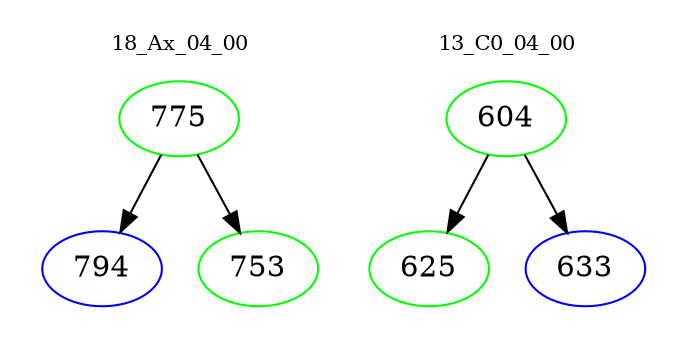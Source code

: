 digraph{
subgraph cluster_0 {
color = white
label = "18_Ax_04_00";
fontsize=10;
T0_775 [label="775", color="green"]
T0_775 -> T0_794 [color="black"]
T0_794 [label="794", color="blue"]
T0_775 -> T0_753 [color="black"]
T0_753 [label="753", color="green"]
}
subgraph cluster_1 {
color = white
label = "13_C0_04_00";
fontsize=10;
T1_604 [label="604", color="green"]
T1_604 -> T1_625 [color="black"]
T1_625 [label="625", color="green"]
T1_604 -> T1_633 [color="black"]
T1_633 [label="633", color="blue"]
}
}
